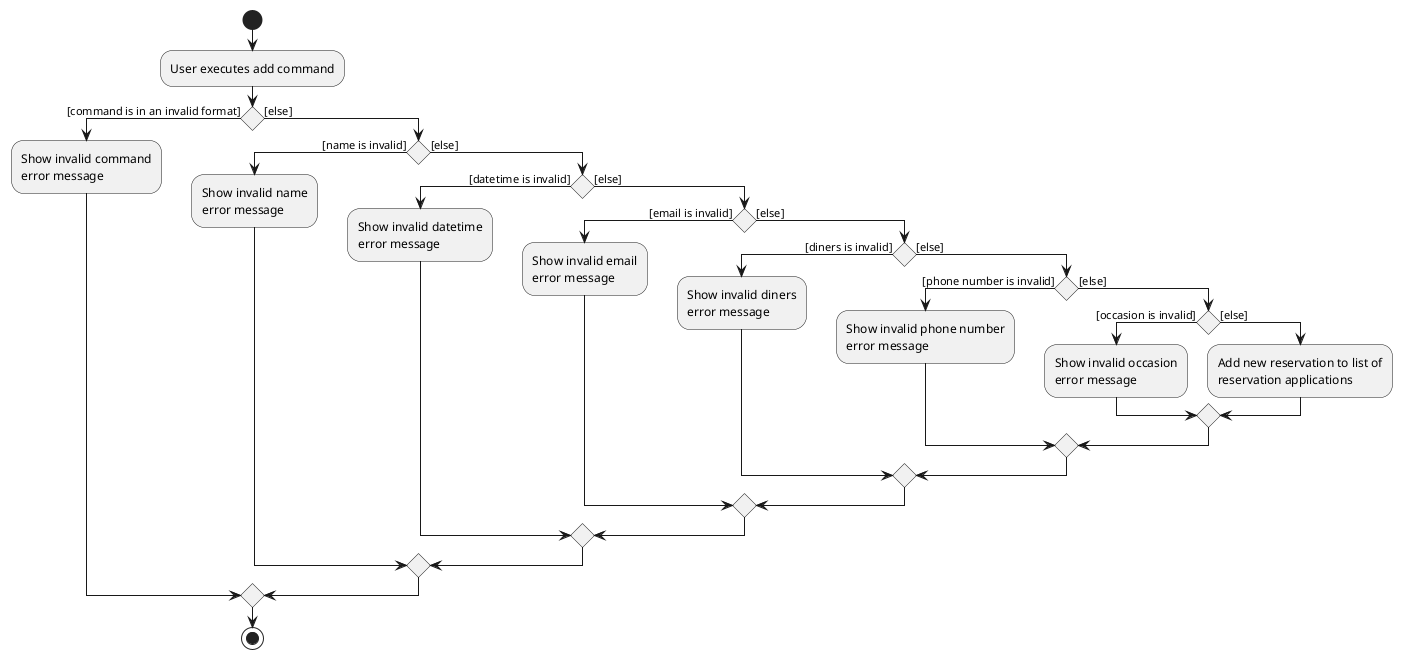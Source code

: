 @startuml
start
:User executes add command;

if () then ([command is in an invalid format])
    :Show invalid command
    error message;

else ([else])
    if () then ([name is invalid])
    :Show invalid name
    error message;

    else ([else])
        if () then ([datetime is invalid])
            :Show invalid datetime
            error message;

        else ([else])
            if () then ([email is invalid])
                :Show invalid email
                error message;

            else ([else])
                if () then ([diners is invalid])
                    :Show invalid diners
                    error message;

                else ([else])
                    if () then ([phone number is invalid])
                        :Show invalid phone number
                        error message;

                    else ([else])
                        if () then ([occasion is invalid])
                            :Show invalid occasion
                            error message;

                        else ([else])
                        :Add new reservation to list of
                        reservation applications;
                        endif
                    endif
                endif
            endif
        endif
    endif
endif
stop
@enduml